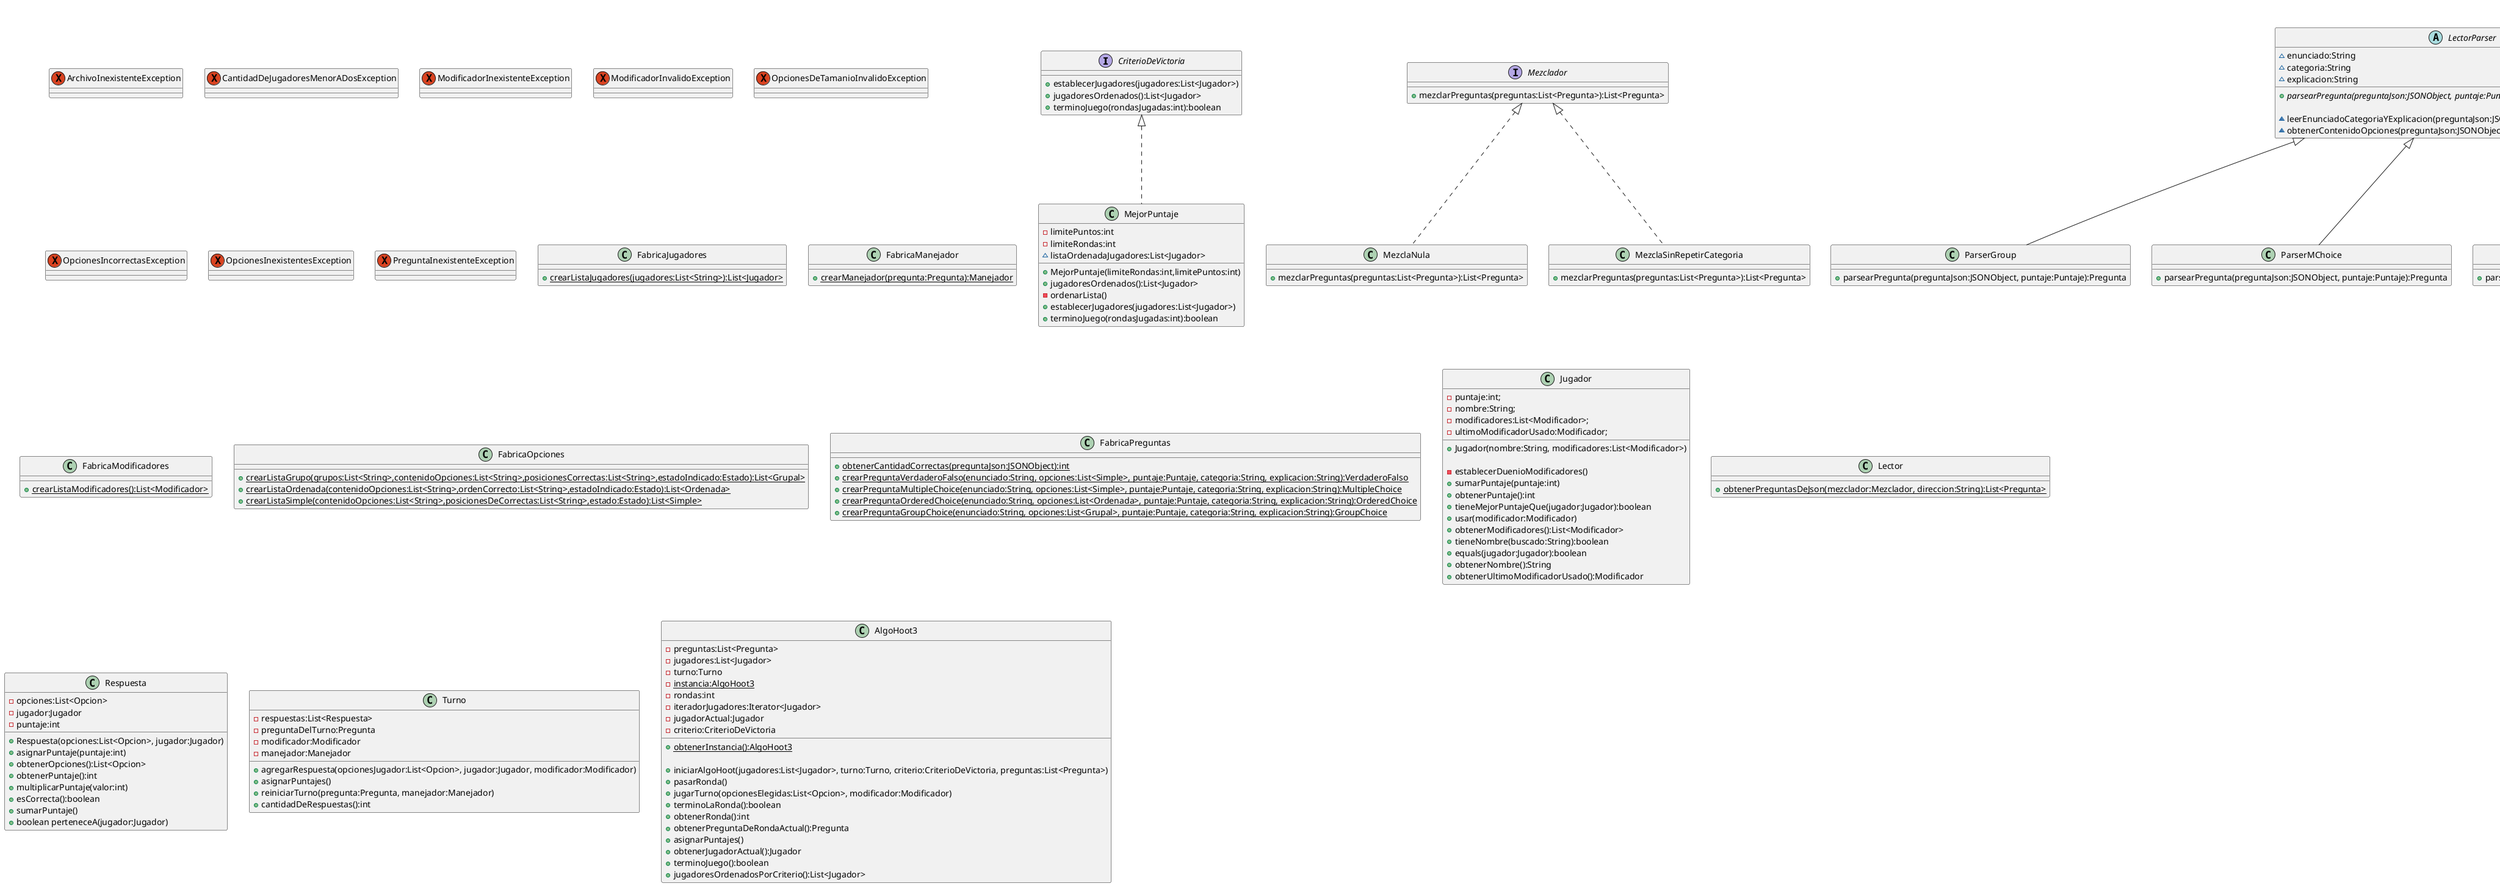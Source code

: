 @startuml TODAS LAS CLASES

'<Modelo

'<CriterioDeVictoria

interface CriterioDeVictoria{
    + establecerJugadores(jugadores:List<Jugador>)
    + jugadoresOrdenados():List<Jugador> 
    + terminoJuego(rondasJugadas:int):boolean
}

class MejorPuntaje implements CriterioDeVictoria {
    - limitePuntos:int
    - limiteRondas:int
    ~ listaOrdenadaJugadores:List<Jugador>

    + MejorPuntaje(limiteRondas:int,limitePuntos:int)
    + jugadoresOrdenados():List<Jugador>
    - ordenarLista()
    + establecerJugadores(jugadores:List<Jugador>)
    + terminoJuego(rondasJugadas:int):boolean
}

'CriterioDeVictoria/>

'<Excepciones

exception ArchivoInexistenteException {}
exception CantidadDeJugadoresMenorADosException {}
exception ModificadorInexistenteException {}
exception ModificadorInvalidoException {}
exception OpcionesDeTamanioInvalidoException {}
exception OpcionesIncorrectasException {}
exception OpcionesInexistentesException {}
exception PreguntaInexistenteException {}

'Excepciones/>

'<Fabricas

class FabricaJugadores{
    + {static} crearListaJugadores(jugadores:List<String>):List<Jugador>
}

class FabricaManejador{
    + {static} crearManejador(pregunta:Pregunta):Manejador
}

class FabricaModificadores{
    + {static} crearListaModificadores():List<Modificador>
}

class FabricaOpciones{
    + {static} crearListaGrupo(grupos:List<String>,contenidoOpciones:List<String>,posicionesCorrectas:List<String>,estadoIndicado:Estado):List<Grupal>
    + {static} crearListaOrdenada(contenidoOpciones:List<String>,ordenCorrecto:List<String>,estadoIndicado:Estado):List<Ordenada>
    + {static} crearListaSimple(contenidoOpciones:List<String>,posicionesDeCorrectas:List<String>,estado:Estado):List<Simple>
}

class FabricaPreguntas{
    + {static} obtenerCantidadCorrectas(preguntaJson:JSONObject):int
    + {static} crearPreguntaVerdaderoFalso(enunciado:String, opciones:List<Simple>, puntaje:Puntaje, categoria:String, explicacion:String):VerdaderoFalso
    + {static} crearPreguntaMultipleChoice(enunciado:String, opciones:List<Simple>, puntaje:Puntaje, categoria:String, explicacion:String):MultipleChoice
    + {static} crearPreguntaOrderedChoice(enunciado:String, opciones:List<Ordenada>, puntaje:Puntaje, categoria:String, explicacion:String):OrderedChoice
    + {static} crearPreguntaGroupChoice(enunciado:String, opciones:List<Grupal>, puntaje:Puntaje, categoria:String, explicacion:String):GroupChoice
}

'Fabricas/>

'<Jugador

class Jugador{
    - puntaje:int;
    - nombre:String;
    - modificadores:List<Modificador>;
    - ultimoModificadorUsado:Modificador;

    + Jugador(nombre:String, modificadores:List<Modificador>)

    - establecerDuenioModificadores()
    + sumarPuntaje(puntaje:int)
    + obtenerPuntaje():int
    + tieneMejorPuntajeQue(jugador:Jugador):boolean
    + usar(modificador:Modificador)
    + obtenerModificadores():List<Modificador>
    + tieneNombre(buscado:String):boolean
    + equals(jugador:Jugador):boolean
    + obtenerNombre():String
    + obtenerUltimoModificadorUsado():Modificador
}

'Jugador/>

'<Lector

'<Mezclador

interface Mezclador {
    + mezclarPreguntas(preguntas:List<Pregunta>):List<Pregunta>
}

class MezclaNula implements Mezclador{
    + mezclarPreguntas(preguntas:List<Pregunta>):List<Pregunta>
}

class MezclaSinRepetirCategoria implements Mezclador{
    + mezclarPreguntas(preguntas:List<Pregunta>):List<Pregunta>
}

'Mezclador/>

class Lector{
    + {static} obtenerPreguntasDeJson(mezclador:Mezclador, direccion:String):List<Pregunta>
}

abstract class LectorParser{
    ~ enunciado:String
    ~ categoria:String
    ~ explicacion:String

    + {abstract} parsearPregunta(preguntaJson:JSONObject, puntaje:Puntaje):Pregunta

    ~ leerEnunciadoCategoriaYExplicacion(preguntaJson:JSONObject)
    ~ obtenerContenidoOpciones(preguntaJson:JSONObject, cantidadOpciones:int):List<String>
}

class ParserGroup extends LectorParser{
    + parsearPregunta(preguntaJson:JSONObject, puntaje:Puntaje):Pregunta
}
class ParserMChoice extends LectorParser{
    + parsearPregunta(preguntaJson:JSONObject, puntaje:Puntaje):Pregunta
}
class ParserOrdered extends LectorParser{
    + parsearPregunta(preguntaJson:JSONObject, puntaje:Puntaje):Pregunta
}
class ParserVoF extends LectorParser{
    + parsearPregunta(preguntaJson:JSONObject, puntaje:Puntaje):Pregunta
}

'Lector/>

'<Modificador

abstract class Modificador implements Usable{
    # duenio:Jugador
    # siguiente:Modificador

    + {abstract} modificarPuntajes(respuestas:List<Respuesta>)
    + {abstract} establecerDuenio(jugadorActivo:Jugador)
    + {abstract} agregarModificador(modificador:Modificador)
    + actualizar(List<Modificador> modificadores):Modificador 
    + mostrarModificador():String
    + usableConPenalidad():boolean
    + usableSinPenalidad():boolean
}

class Anulador extends Modificador{
    - factorDeMultiplicacion:int
    - llamados:int

    + modificarPuntajes(respuestas:List<Respuesta>)
    - aplicarModificador(respuestas:List<Respuesta>)
    + establecerDuenio(jugadorActivo:Jugador)
    + agregarModificador(modificador:Modificador)
    - boolean esIgual(modificador:Modificador)
}

class Exclusividad extends Modificador{
    - llamados:int
    - factorDeMultiplicacion:int

    + modificarPuntajes(respuestas:List<Respuesta>)
    - aplicarModificador(respuestas:List<Respuesta>)
    + establecerDuenio(jugadorActivo:Jugador)
    + agregarModificador(modificador:Modificador)
    - esIgual(modificador:Modificador):boolean 
    + usableConPenalidad():boolean
}

class Multiplicador extends Modificador{
    - factorDeMultiplicacion:int

    + Multiplicador(factorDeMultiplicacion:int)
    + modificarPuntajes(respuestas:List<Respuesta>)
    - aplicarModificador(respuestas:List<Respuesta>)
    + establecerDuenio(jugadorActivo:Jugador)
    + boolean tieneFactor(factorDeMultiplicacion:int)
    + agregarModificador(modificador:Modificador)
    + mostrarModificador():String
    + usableSinPenalidad():boolean
}

class Nulo extends Modificador{
    + modificarPuntajes(respuestas:List<Respuesta>)
    + establecerDuenio(jugadorActivo:Jugador)
    + agregarModificador(modificador:Modificador)
    + actualizar(modificadores:List<Modificador>):Modificador
    + mostrarModificador():String
}

interface Usable{
    + usableConPenalidad():boolean
    + usableSinPenalidad():boolean
}

'Modificador/>

'<Opcion

'<Estado

abstract class Estado {
    + contarCorrecta():int
    + contarIncorrecta():int
}

class Correcta extends Estado{
    + contarCorrecta():int
}
class Incorrecta extends Estado{
    + contarIncorrecta():int
}

'Estado/>

abstract class Opcion{
    ~ texto:String
    
    + Opcion(texto:String, estado:Estado)
    + {abstract} contarCorrecta():int
    + {abstract} contarIncorrecta():int
    + obtenerTexto():String
}

class Grupal extends Opcion{
    - nombreGrupo:String
    - int puntosCorrecta:int
    - int puntosIncorrecta:int

    + Grupal(texto:String, nombreGrupo:String, estado:Estado)
    + actualizarEstado(opcion:Grupal)
    + obtenerGrupo():String
    + int contarCorrecta():int
    + int contarIncorrecta():int
}
class Ordenada extends Opcion{
    - posicion:int
    - puntosIncorrecta:int
    - puntosCorrecta:int

    + Ordenada(texto:String, posicion:int, estado:Estado)
    + actualizarEstado(opcion:Ordenada)
    + contarCorrecta():int
    + contarIncorrecta():int
    + obtenerPosicion():String
}
class Simple extends Opcion{
    - estado:Estado

    + Simple(texto:String, estado:Estado)
    + contarCorrecta():int
    + contarIncorrecta():int
    + actualizarEstado(opcion:Simple)
    + tieneIgualTexto(opcionJugador:Simple):boolean
}

'Opcion/>

'<Pregunta

abstract class Pregunta{
    ~ categoria:String
    ~ enunciado:String
    ~ explicacion:String
    ~ puntaje:Puntaje

    + Pregunta(enunciado:String, puntaje:Puntaje, categoria:String, explicacion:String)

    + asignarPuntajes(respuestas:List<Respuesta>)
    + modificadorEsValido(modificador:Modificador):boolean
    + obtenerCategoria():String
    + obtenerEnunciado():String
    + obtenerExplicacion():String
}

class GroupChoice extends Pregunta{
    - opciones:List<Grupal>

    + GroupChoice(enunciado:String, List<Grupal> opciones, puntaje:Puntaje, categoria:String, explicacion:String)
    + obtenerOpciones():List<Grupal>
}

class MultipleChoice extends Pregunta{
    - opciones:List<Simple>

    + MultipleChoice(enunciado:String, opciones:List<Simple>, puntaje:Puntaje, categoria:String, explicacion:String)
    + obtenerOpciones():List<Simple>
}

class OrderedChoice extends Pregunta{
    - opciones:List<Ordenada>

    + OrderedChoice(enunciado:String, opciones:List<Ordenada>, puntaje:Puntaje, categoria:String, explicacion:String)
    + obtenerOpciones():List<Ordenada>
}

class VerdaderoFalso extends Pregunta{
    - opciones:List<Simple>

    + VerdaderoFalso(enunciado:String, opciones:List<Simple>, puntaje:Puntaje, categoria:String, explicacion:String)
    + obtenerOpciones():List<Simple>
}

'Pregunta/>

'<Puntaje

abstract class Puntaje{
    ~ puntaje:int

    + {abstract} asignarPuntaje(respuesta:Respuesta)
    + asignarPuntajes(respuestas:List<Respuesta>)
    + {abstract} modificadorEsValido(modificador:Modificador):boolean
}

class Clasica extends Puntaje{
    ~ cantidadCorrectasEsperada:int

    + Clasica(cantidadCorrectasPregunta:int)
    + asignarPuntaje(respuesta:Respuesta)
    + modificadorEsValido(modificador:Modificador):boolean
}

class ConPenalidad extends Puntaje{
    ~ puntajeIncorrecta:int

    + asignarPuntaje(respuesta:Respuesta)
    + modificadorEsValido(modificador:Modificador):boolean
}

class Parcial extends Puntaje{
    + asignarPuntaje(respuesta:Respuesta)
    + modificadorEsValido(modificador:Modificador):boolean
}

'Puntaje/>

'<Respuesta

class Respuesta{
    - opciones:List<Opcion>
    - jugador:Jugador
    - puntaje:int

    + Respuesta(opciones:List<Opcion>, jugador:Jugador)
    + asignarPuntaje(puntaje:int)
    + obtenerOpciones():List<Opcion>
    + obtenerPuntaje():int
    + multiplicarPuntaje(valor:int)
    + esCorrecta():boolean
    + sumarPuntaje()
    + boolean perteneceA(jugador:Jugador)
}

'Respuesta/>

'<Turno

'<Estado/Manejador

interface Manejador{
    + validarOpciones(opcionesJugador:List<Opcion>)
}

class ManejarGroupChoice implements Manejador{
    pregunta:GroupChoice

    + ManejarGroupChoice(pregunta:GroupChoice)
    - validarOpcion(opcion:Opcion)
    + validarOpciones(opcionesJugador:List<Opcion>)
}

class ManejarMultipleC implements Manejador{
    - pregunta:MultipleChoice

    + ManejarMultipleC(pregunta:MultipleChoice)
    - validarOpcion(opcion:Opcion)
    + validarOpciones(opcionesJugador:List<Opcion>)
}

class ManejarOrderedC implements Manejador{
    - pregunta:OrderedChoice

    + ManejarOrderedC(pregunta:OrderedChoice)
    - validarOpcion(opcion:Opcion)
    + validarOpciones(opcionesJugador:List<Opcion>)
}

class ManejarVoF implements Manejador{
    - pregunta:VerdaderoFalso;

    + ManejarVoF(pregunta:VerdaderoFalso)
    - validarOpcion(opcion:Opcion)
    + validarOpciones(opcionesJugador:List<Opcion>)
}

'Estado/Manejador/>

class Turno{
    - respuestas:List<Respuesta>
    - preguntaDelTurno:Pregunta
    - modificador:Modificador
    - manejador:Manejador

    + agregarRespuesta(opcionesJugador:List<Opcion>, jugador:Jugador, modificador:Modificador)
    + asignarPuntajes()
    + reiniciarTurno(pregunta:Pregunta, manejador:Manejador)
    + cantidadDeRespuestas():int
}

'Turno/>

class AlgoHoot3{
    - preguntas:List<Pregunta>
    - jugadores:List<Jugador>
    - turno:Turno
    - {static} instancia:AlgoHoot3
    - rondas:int
    - iteradorJugadores:Iterator<Jugador>
    - jugadorActual:Jugador
    - criterio:CriterioDeVictoria

    + {static} obtenerInstancia():AlgoHoot3

    + iniciarAlgoHoot(jugadores:List<Jugador>, turno:Turno, criterio:CriterioDeVictoria, preguntas:List<Pregunta>)
    + pasarRonda()
    + jugarTurno(opcionesElegidas:List<Opcion>, modificador:Modificador)
    + terminoLaRonda():boolean
    + obtenerRonda():int
    + obtenerPreguntaDeRondaActual():Pregunta
    + asignarPuntajes()
    + obtenerJugadorActual():Jugador
    + terminoJuego():boolean
    + jugadoresOrdenadosPorCriterio():List<Jugador>
}

'Modelo/>